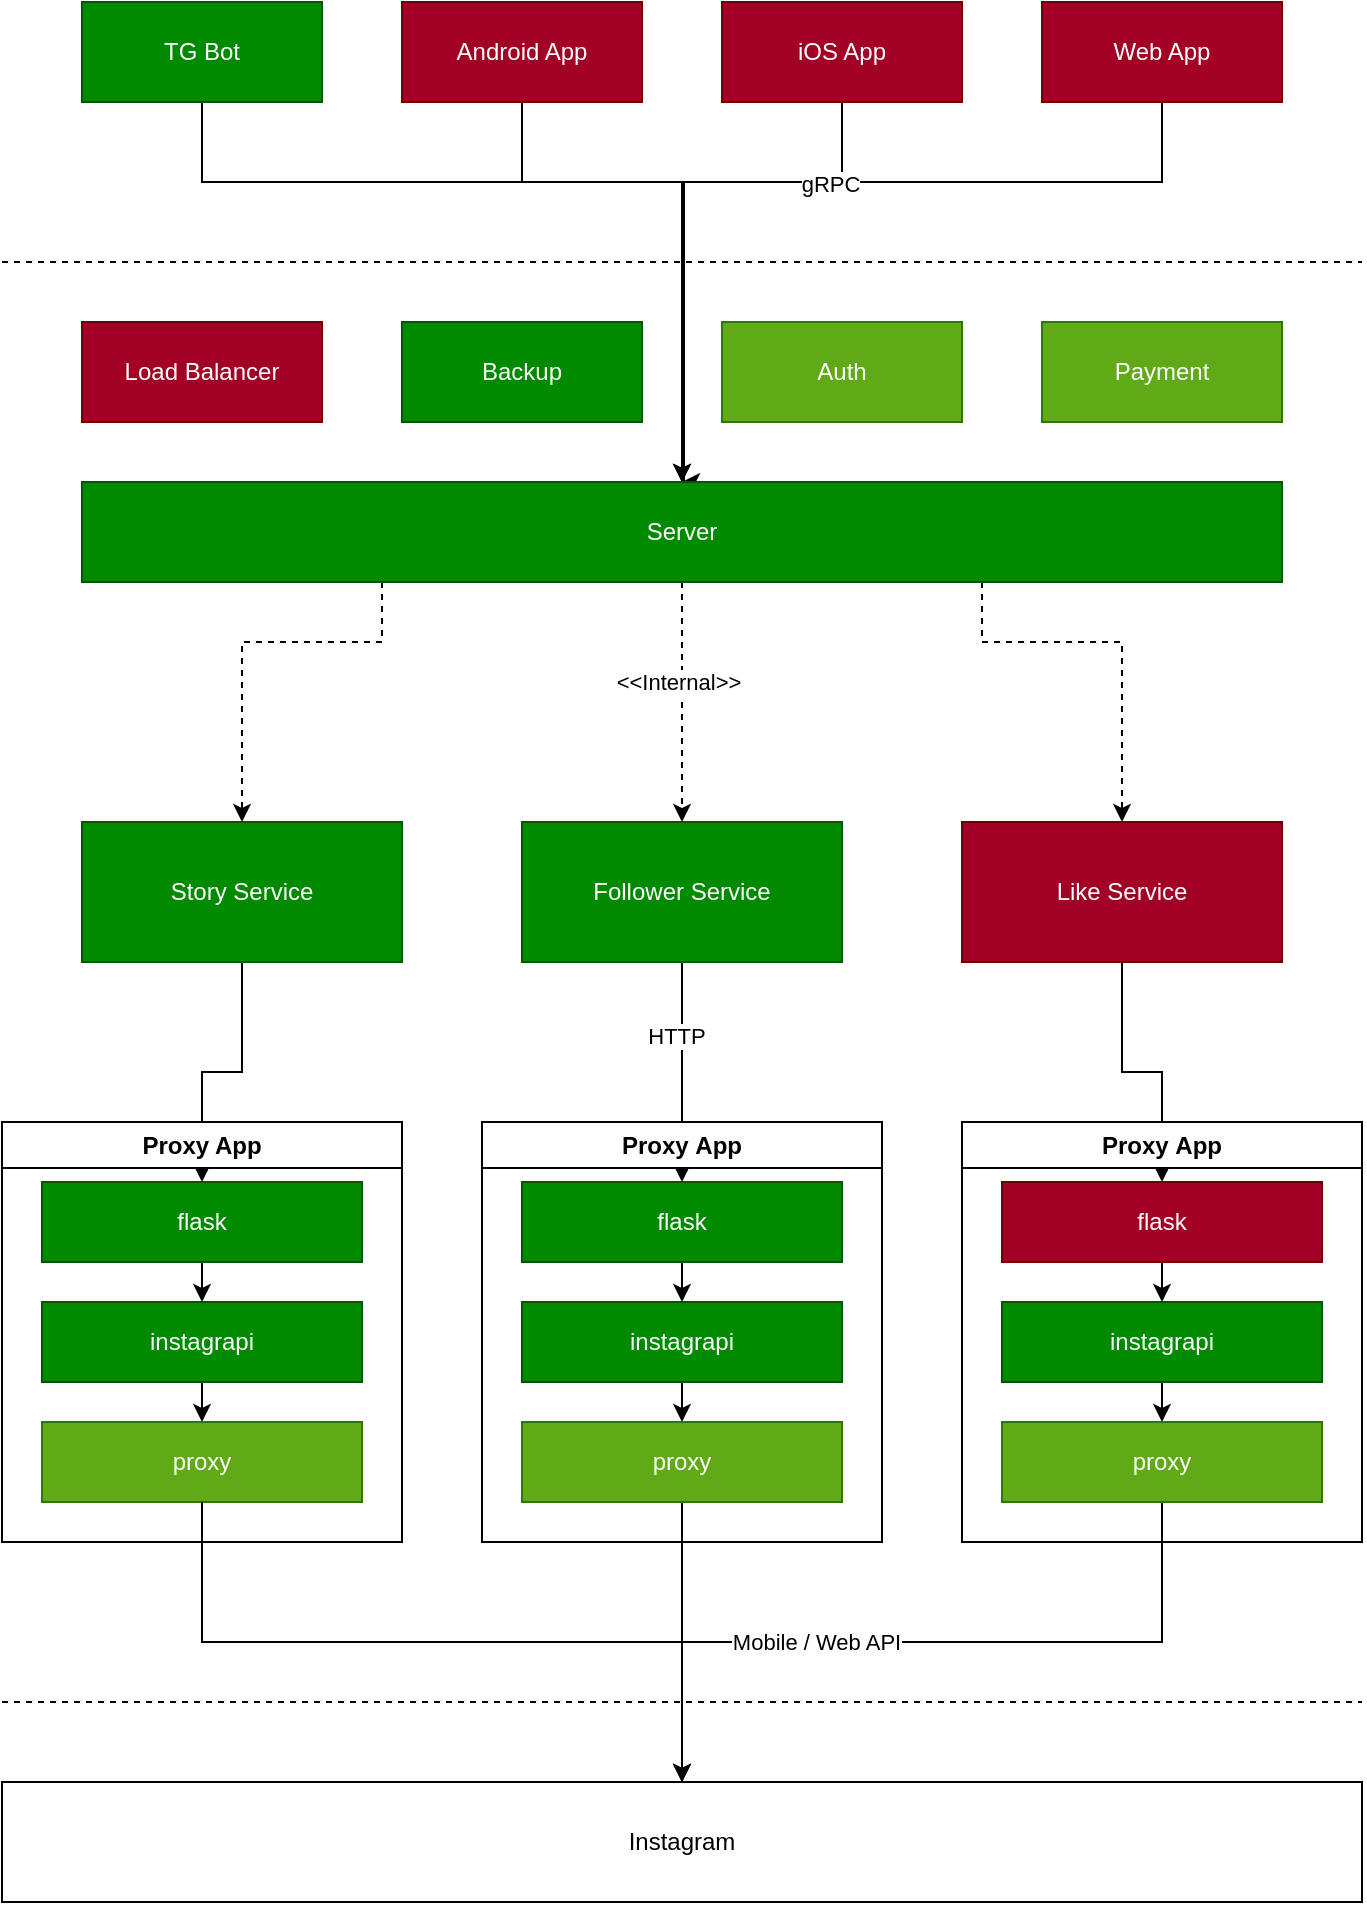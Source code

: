 <mxfile version="21.5.0" type="device">
  <diagram name="Page-1" id="KMoHbYczXNuGFcLqeRB3">
    <mxGraphModel dx="1434" dy="789" grid="1" gridSize="10" guides="1" tooltips="1" connect="1" arrows="1" fold="1" page="1" pageScale="1" pageWidth="850" pageHeight="1100" math="0" shadow="0">
      <root>
        <mxCell id="0" />
        <mxCell id="1" parent="0" />
        <mxCell id="dW1gscYY4cL6FrJk65pD-2" value="" style="endArrow=none;dashed=1;html=1;rounded=0;" parent="1" edge="1">
          <mxGeometry width="50" height="50" relative="1" as="geometry">
            <mxPoint x="80" y="200" as="sourcePoint" />
            <mxPoint x="760" y="200" as="targetPoint" />
          </mxGeometry>
        </mxCell>
        <mxCell id="dW1gscYY4cL6FrJk65pD-13" style="edgeStyle=orthogonalEdgeStyle;rounded=0;orthogonalLoop=1;jettySize=auto;html=1;exitX=0.5;exitY=1;exitDx=0;exitDy=0;entryX=0.5;entryY=0;entryDx=0;entryDy=0;" parent="1" source="dW1gscYY4cL6FrJk65pD-3" target="dW1gscYY4cL6FrJk65pD-8" edge="1">
          <mxGeometry relative="1" as="geometry">
            <Array as="points">
              <mxPoint x="180" y="160" />
              <mxPoint x="420" y="160" />
            </Array>
          </mxGeometry>
        </mxCell>
        <mxCell id="dW1gscYY4cL6FrJk65pD-3" value="TG Bot" style="rounded=0;whiteSpace=wrap;html=1;fillColor=#008a00;fontColor=#ffffff;strokeColor=#005700;" parent="1" vertex="1">
          <mxGeometry x="120" y="70" width="120" height="50" as="geometry" />
        </mxCell>
        <mxCell id="dW1gscYY4cL6FrJk65pD-65" style="edgeStyle=orthogonalEdgeStyle;rounded=0;orthogonalLoop=1;jettySize=auto;html=1;exitX=0.5;exitY=1;exitDx=0;exitDy=0;entryX=0.5;entryY=0;entryDx=0;entryDy=0;" parent="1" source="dW1gscYY4cL6FrJk65pD-4" target="dW1gscYY4cL6FrJk65pD-8" edge="1">
          <mxGeometry relative="1" as="geometry">
            <Array as="points">
              <mxPoint x="340" y="160" />
              <mxPoint x="420" y="160" />
            </Array>
          </mxGeometry>
        </mxCell>
        <mxCell id="dW1gscYY4cL6FrJk65pD-4" value="Android App" style="rounded=0;whiteSpace=wrap;html=1;fillColor=#a20025;fontColor=#ffffff;strokeColor=#6F0000;" parent="1" vertex="1">
          <mxGeometry x="280" y="70" width="120" height="50" as="geometry" />
        </mxCell>
        <mxCell id="dW1gscYY4cL6FrJk65pD-66" style="edgeStyle=orthogonalEdgeStyle;rounded=0;orthogonalLoop=1;jettySize=auto;html=1;exitX=0.5;exitY=1;exitDx=0;exitDy=0;" parent="1" source="dW1gscYY4cL6FrJk65pD-5" edge="1">
          <mxGeometry relative="1" as="geometry">
            <mxPoint x="420" y="310" as="targetPoint" />
            <Array as="points">
              <mxPoint x="500" y="160" />
              <mxPoint x="421" y="160" />
            </Array>
          </mxGeometry>
        </mxCell>
        <mxCell id="dW1gscYY4cL6FrJk65pD-5" value="iOS App" style="rounded=0;whiteSpace=wrap;html=1;fillColor=#a20025;fontColor=#ffffff;strokeColor=#6F0000;" parent="1" vertex="1">
          <mxGeometry x="440" y="70" width="120" height="50" as="geometry" />
        </mxCell>
        <mxCell id="dW1gscYY4cL6FrJk65pD-14" style="edgeStyle=orthogonalEdgeStyle;rounded=0;orthogonalLoop=1;jettySize=auto;html=1;exitX=0.5;exitY=1;exitDx=0;exitDy=0;entryX=0.5;entryY=0;entryDx=0;entryDy=0;" parent="1" source="dW1gscYY4cL6FrJk65pD-6" target="dW1gscYY4cL6FrJk65pD-8" edge="1">
          <mxGeometry relative="1" as="geometry">
            <Array as="points">
              <mxPoint x="660" y="160" />
              <mxPoint x="420" y="160" />
            </Array>
          </mxGeometry>
        </mxCell>
        <mxCell id="dW1gscYY4cL6FrJk65pD-15" value="gRPC" style="edgeLabel;html=1;align=center;verticalAlign=middle;resizable=0;points=[];" parent="dW1gscYY4cL6FrJk65pD-14" vertex="1" connectable="0">
          <mxGeometry x="-0.039" y="1" relative="1" as="geometry">
            <mxPoint as="offset" />
          </mxGeometry>
        </mxCell>
        <mxCell id="dW1gscYY4cL6FrJk65pD-6" value="Web App" style="rounded=0;whiteSpace=wrap;html=1;fillColor=#a20025;fontColor=#ffffff;strokeColor=#6F0000;" parent="1" vertex="1">
          <mxGeometry x="600" y="70" width="120" height="50" as="geometry" />
        </mxCell>
        <mxCell id="dW1gscYY4cL6FrJk65pD-16" style="edgeStyle=orthogonalEdgeStyle;rounded=0;orthogonalLoop=1;jettySize=auto;html=1;exitX=0.25;exitY=1;exitDx=0;exitDy=0;entryX=0.5;entryY=0;entryDx=0;entryDy=0;dashed=1;" parent="1" source="dW1gscYY4cL6FrJk65pD-8" target="dW1gscYY4cL6FrJk65pD-9" edge="1">
          <mxGeometry relative="1" as="geometry">
            <Array as="points">
              <mxPoint x="270" y="390" />
              <mxPoint x="200" y="390" />
            </Array>
          </mxGeometry>
        </mxCell>
        <mxCell id="dW1gscYY4cL6FrJk65pD-17" style="edgeStyle=orthogonalEdgeStyle;rounded=0;orthogonalLoop=1;jettySize=auto;html=1;exitX=0.75;exitY=1;exitDx=0;exitDy=0;entryX=0.5;entryY=0;entryDx=0;entryDy=0;dashed=1;" parent="1" source="dW1gscYY4cL6FrJk65pD-8" target="dW1gscYY4cL6FrJk65pD-11" edge="1">
          <mxGeometry relative="1" as="geometry">
            <Array as="points">
              <mxPoint x="570" y="390" />
              <mxPoint x="640" y="390" />
            </Array>
          </mxGeometry>
        </mxCell>
        <mxCell id="dW1gscYY4cL6FrJk65pD-18" style="edgeStyle=orthogonalEdgeStyle;rounded=0;orthogonalLoop=1;jettySize=auto;html=1;exitX=0.5;exitY=1;exitDx=0;exitDy=0;entryX=0.5;entryY=0;entryDx=0;entryDy=0;dashed=1;" parent="1" source="dW1gscYY4cL6FrJk65pD-8" target="dW1gscYY4cL6FrJk65pD-10" edge="1">
          <mxGeometry relative="1" as="geometry" />
        </mxCell>
        <mxCell id="hf_uCQB1vSuud_uUJL4e-1" value="&amp;lt;&amp;lt;Internal&amp;gt;&amp;gt;" style="edgeLabel;html=1;align=center;verticalAlign=middle;resizable=0;points=[];" parent="dW1gscYY4cL6FrJk65pD-18" vertex="1" connectable="0">
          <mxGeometry x="-0.167" y="-2" relative="1" as="geometry">
            <mxPoint as="offset" />
          </mxGeometry>
        </mxCell>
        <mxCell id="dW1gscYY4cL6FrJk65pD-8" value="Server" style="rounded=0;whiteSpace=wrap;html=1;fillColor=#008a00;fontColor=#ffffff;strokeColor=#005700;" parent="1" vertex="1">
          <mxGeometry x="120" y="310" width="600" height="50" as="geometry" />
        </mxCell>
        <mxCell id="dW1gscYY4cL6FrJk65pD-61" style="edgeStyle=orthogonalEdgeStyle;rounded=0;orthogonalLoop=1;jettySize=auto;html=1;exitX=0.5;exitY=1;exitDx=0;exitDy=0;entryX=0.5;entryY=0;entryDx=0;entryDy=0;" parent="1" source="dW1gscYY4cL6FrJk65pD-9" target="dW1gscYY4cL6FrJk65pD-42" edge="1">
          <mxGeometry relative="1" as="geometry" />
        </mxCell>
        <mxCell id="dW1gscYY4cL6FrJk65pD-9" value="Story Service" style="rounded=0;whiteSpace=wrap;html=1;fillColor=#008a00;fontColor=#ffffff;strokeColor=#005700;" parent="1" vertex="1">
          <mxGeometry x="120" y="480" width="160" height="70" as="geometry" />
        </mxCell>
        <mxCell id="dW1gscYY4cL6FrJk65pD-62" style="edgeStyle=orthogonalEdgeStyle;rounded=0;orthogonalLoop=1;jettySize=auto;html=1;exitX=0.5;exitY=1;exitDx=0;exitDy=0;entryX=0.5;entryY=0;entryDx=0;entryDy=0;" parent="1" source="dW1gscYY4cL6FrJk65pD-10" target="dW1gscYY4cL6FrJk65pD-52" edge="1">
          <mxGeometry relative="1" as="geometry" />
        </mxCell>
        <mxCell id="kYz_rnYHtmtPqe3iS2p_-5" value="HTTP" style="edgeLabel;html=1;align=center;verticalAlign=middle;resizable=0;points=[];" parent="dW1gscYY4cL6FrJk65pD-62" vertex="1" connectable="0">
          <mxGeometry x="-0.327" y="-3" relative="1" as="geometry">
            <mxPoint as="offset" />
          </mxGeometry>
        </mxCell>
        <mxCell id="dW1gscYY4cL6FrJk65pD-10" value="Follower Service" style="rounded=0;whiteSpace=wrap;html=1;fillColor=#008a00;fontColor=#ffffff;strokeColor=#005700;" parent="1" vertex="1">
          <mxGeometry x="340" y="480" width="160" height="70" as="geometry" />
        </mxCell>
        <mxCell id="dW1gscYY4cL6FrJk65pD-63" style="edgeStyle=orthogonalEdgeStyle;rounded=0;orthogonalLoop=1;jettySize=auto;html=1;exitX=0.5;exitY=1;exitDx=0;exitDy=0;entryX=0.5;entryY=0;entryDx=0;entryDy=0;" parent="1" source="dW1gscYY4cL6FrJk65pD-11" target="dW1gscYY4cL6FrJk65pD-60" edge="1">
          <mxGeometry relative="1" as="geometry" />
        </mxCell>
        <mxCell id="dW1gscYY4cL6FrJk65pD-11" value="Like Service" style="rounded=0;whiteSpace=wrap;html=1;fillColor=#a20025;fontColor=#ffffff;strokeColor=#6F0000;" parent="1" vertex="1">
          <mxGeometry x="560" y="480" width="160" height="70" as="geometry" />
        </mxCell>
        <mxCell id="dW1gscYY4cL6FrJk65pD-19" value="Load Balancer" style="rounded=0;whiteSpace=wrap;html=1;fillColor=#a20025;fontColor=#ffffff;strokeColor=#6F0000;" parent="1" vertex="1">
          <mxGeometry x="120" y="230" width="120" height="50" as="geometry" />
        </mxCell>
        <mxCell id="dW1gscYY4cL6FrJk65pD-21" value="Proxy App" style="swimlane;whiteSpace=wrap;html=1;" parent="1" vertex="1">
          <mxGeometry x="80" y="630" width="200" height="210" as="geometry" />
        </mxCell>
        <mxCell id="dW1gscYY4cL6FrJk65pD-22" value="proxy" style="rounded=0;whiteSpace=wrap;html=1;fillColor=#60a917;fontColor=#ffffff;strokeColor=#2D7600;" parent="dW1gscYY4cL6FrJk65pD-21" vertex="1">
          <mxGeometry x="20" y="150" width="160" height="40" as="geometry" />
        </mxCell>
        <mxCell id="dW1gscYY4cL6FrJk65pD-35" style="edgeStyle=orthogonalEdgeStyle;rounded=0;orthogonalLoop=1;jettySize=auto;html=1;exitX=0.5;exitY=1;exitDx=0;exitDy=0;entryX=0.5;entryY=0;entryDx=0;entryDy=0;" parent="dW1gscYY4cL6FrJk65pD-21" source="dW1gscYY4cL6FrJk65pD-32" target="dW1gscYY4cL6FrJk65pD-22" edge="1">
          <mxGeometry relative="1" as="geometry" />
        </mxCell>
        <mxCell id="dW1gscYY4cL6FrJk65pD-32" value="instagrapi" style="rounded=0;whiteSpace=wrap;html=1;fillColor=#008a00;fontColor=#ffffff;strokeColor=#005700;" parent="dW1gscYY4cL6FrJk65pD-21" vertex="1">
          <mxGeometry x="20" y="90" width="160" height="40" as="geometry" />
        </mxCell>
        <mxCell id="dW1gscYY4cL6FrJk65pD-53" style="edgeStyle=orthogonalEdgeStyle;rounded=0;orthogonalLoop=1;jettySize=auto;html=1;exitX=0.5;exitY=1;exitDx=0;exitDy=0;entryX=0.5;entryY=0;entryDx=0;entryDy=0;" parent="dW1gscYY4cL6FrJk65pD-21" source="dW1gscYY4cL6FrJk65pD-42" target="dW1gscYY4cL6FrJk65pD-32" edge="1">
          <mxGeometry relative="1" as="geometry" />
        </mxCell>
        <mxCell id="dW1gscYY4cL6FrJk65pD-42" value="flask" style="rounded=0;whiteSpace=wrap;html=1;fillColor=#008a00;fontColor=#ffffff;strokeColor=#005700;" parent="dW1gscYY4cL6FrJk65pD-21" vertex="1">
          <mxGeometry x="20" y="30" width="160" height="40" as="geometry" />
        </mxCell>
        <mxCell id="dW1gscYY4cL6FrJk65pD-31" value="Instagram" style="rounded=0;whiteSpace=wrap;html=1;" parent="1" vertex="1">
          <mxGeometry x="80" y="960" width="680" height="60" as="geometry" />
        </mxCell>
        <mxCell id="dW1gscYY4cL6FrJk65pD-38" style="edgeStyle=orthogonalEdgeStyle;rounded=0;orthogonalLoop=1;jettySize=auto;html=1;exitX=0.5;exitY=1;exitDx=0;exitDy=0;entryX=0.5;entryY=0;entryDx=0;entryDy=0;" parent="1" source="dW1gscYY4cL6FrJk65pD-22" target="dW1gscYY4cL6FrJk65pD-31" edge="1">
          <mxGeometry relative="1" as="geometry" />
        </mxCell>
        <mxCell id="dW1gscYY4cL6FrJk65pD-39" style="edgeStyle=orthogonalEdgeStyle;rounded=0;orthogonalLoop=1;jettySize=auto;html=1;exitX=0.5;exitY=1;exitDx=0;exitDy=0;entryX=0.5;entryY=0;entryDx=0;entryDy=0;" parent="1" source="dW1gscYY4cL6FrJk65pD-49" target="dW1gscYY4cL6FrJk65pD-31" edge="1">
          <mxGeometry relative="1" as="geometry">
            <mxPoint x="420" y="820" as="sourcePoint" />
          </mxGeometry>
        </mxCell>
        <mxCell id="dW1gscYY4cL6FrJk65pD-40" style="edgeStyle=orthogonalEdgeStyle;rounded=0;orthogonalLoop=1;jettySize=auto;html=1;exitX=0.5;exitY=1;exitDx=0;exitDy=0;entryX=0.5;entryY=0;entryDx=0;entryDy=0;" parent="1" source="dW1gscYY4cL6FrJk65pD-56" target="dW1gscYY4cL6FrJk65pD-31" edge="1">
          <mxGeometry relative="1" as="geometry">
            <mxPoint x="660" y="820" as="sourcePoint" />
          </mxGeometry>
        </mxCell>
        <mxCell id="kYz_rnYHtmtPqe3iS2p_-3" value="Mobile / Web API" style="edgeLabel;html=1;align=center;verticalAlign=middle;resizable=0;points=[];" parent="dW1gscYY4cL6FrJk65pD-40" vertex="1" connectable="0">
          <mxGeometry x="0.281" relative="1" as="geometry">
            <mxPoint as="offset" />
          </mxGeometry>
        </mxCell>
        <mxCell id="dW1gscYY4cL6FrJk65pD-41" value="" style="endArrow=none;dashed=1;html=1;rounded=0;" parent="1" edge="1">
          <mxGeometry width="50" height="50" relative="1" as="geometry">
            <mxPoint x="80" y="920" as="sourcePoint" />
            <mxPoint x="760" y="920" as="targetPoint" />
          </mxGeometry>
        </mxCell>
        <mxCell id="dW1gscYY4cL6FrJk65pD-48" value="Proxy&amp;nbsp;App" style="swimlane;whiteSpace=wrap;html=1;" parent="1" vertex="1">
          <mxGeometry x="320" y="630" width="200" height="210" as="geometry" />
        </mxCell>
        <mxCell id="dW1gscYY4cL6FrJk65pD-49" value="proxy" style="rounded=0;whiteSpace=wrap;html=1;fillColor=#60a917;fontColor=#ffffff;strokeColor=#2D7600;" parent="dW1gscYY4cL6FrJk65pD-48" vertex="1">
          <mxGeometry x="20" y="150" width="160" height="40" as="geometry" />
        </mxCell>
        <mxCell id="dW1gscYY4cL6FrJk65pD-50" style="edgeStyle=orthogonalEdgeStyle;rounded=0;orthogonalLoop=1;jettySize=auto;html=1;exitX=0.5;exitY=1;exitDx=0;exitDy=0;entryX=0.5;entryY=0;entryDx=0;entryDy=0;" parent="dW1gscYY4cL6FrJk65pD-48" source="dW1gscYY4cL6FrJk65pD-51" target="dW1gscYY4cL6FrJk65pD-49" edge="1">
          <mxGeometry relative="1" as="geometry" />
        </mxCell>
        <mxCell id="dW1gscYY4cL6FrJk65pD-51" value="instagrapi" style="rounded=0;whiteSpace=wrap;html=1;fillColor=#008a00;fontColor=#ffffff;strokeColor=#005700;" parent="dW1gscYY4cL6FrJk65pD-48" vertex="1">
          <mxGeometry x="20" y="90" width="160" height="40" as="geometry" />
        </mxCell>
        <mxCell id="dW1gscYY4cL6FrJk65pD-54" style="edgeStyle=orthogonalEdgeStyle;rounded=0;orthogonalLoop=1;jettySize=auto;html=1;exitX=0.5;exitY=1;exitDx=0;exitDy=0;entryX=0.5;entryY=0;entryDx=0;entryDy=0;" parent="dW1gscYY4cL6FrJk65pD-48" source="dW1gscYY4cL6FrJk65pD-52" target="dW1gscYY4cL6FrJk65pD-51" edge="1">
          <mxGeometry relative="1" as="geometry" />
        </mxCell>
        <mxCell id="dW1gscYY4cL6FrJk65pD-52" value="flask" style="rounded=0;whiteSpace=wrap;html=1;fillColor=#008a00;fontColor=#ffffff;strokeColor=#005700;" parent="dW1gscYY4cL6FrJk65pD-48" vertex="1">
          <mxGeometry x="20" y="30" width="160" height="40" as="geometry" />
        </mxCell>
        <mxCell id="dW1gscYY4cL6FrJk65pD-55" value="Proxy&amp;nbsp;App" style="swimlane;whiteSpace=wrap;html=1;" parent="1" vertex="1">
          <mxGeometry x="560" y="630" width="200" height="210" as="geometry" />
        </mxCell>
        <mxCell id="dW1gscYY4cL6FrJk65pD-56" value="proxy" style="rounded=0;whiteSpace=wrap;html=1;fillColor=#60a917;fontColor=#ffffff;strokeColor=#2D7600;" parent="dW1gscYY4cL6FrJk65pD-55" vertex="1">
          <mxGeometry x="20" y="150" width="160" height="40" as="geometry" />
        </mxCell>
        <mxCell id="dW1gscYY4cL6FrJk65pD-57" style="edgeStyle=orthogonalEdgeStyle;rounded=0;orthogonalLoop=1;jettySize=auto;html=1;exitX=0.5;exitY=1;exitDx=0;exitDy=0;entryX=0.5;entryY=0;entryDx=0;entryDy=0;" parent="dW1gscYY4cL6FrJk65pD-55" source="dW1gscYY4cL6FrJk65pD-58" target="dW1gscYY4cL6FrJk65pD-56" edge="1">
          <mxGeometry relative="1" as="geometry" />
        </mxCell>
        <mxCell id="dW1gscYY4cL6FrJk65pD-58" value="instagrapi" style="rounded=0;whiteSpace=wrap;html=1;fillColor=#008a00;fontColor=#ffffff;strokeColor=#005700;" parent="dW1gscYY4cL6FrJk65pD-55" vertex="1">
          <mxGeometry x="20" y="90" width="160" height="40" as="geometry" />
        </mxCell>
        <mxCell id="dW1gscYY4cL6FrJk65pD-59" style="edgeStyle=orthogonalEdgeStyle;rounded=0;orthogonalLoop=1;jettySize=auto;html=1;exitX=0.5;exitY=1;exitDx=0;exitDy=0;entryX=0.5;entryY=0;entryDx=0;entryDy=0;" parent="dW1gscYY4cL6FrJk65pD-55" source="dW1gscYY4cL6FrJk65pD-60" target="dW1gscYY4cL6FrJk65pD-58" edge="1">
          <mxGeometry relative="1" as="geometry" />
        </mxCell>
        <mxCell id="dW1gscYY4cL6FrJk65pD-60" value="flask" style="rounded=0;whiteSpace=wrap;html=1;fillColor=#a20025;fontColor=#ffffff;strokeColor=#6F0000;" parent="dW1gscYY4cL6FrJk65pD-55" vertex="1">
          <mxGeometry x="20" y="30" width="160" height="40" as="geometry" />
        </mxCell>
        <mxCell id="dW1gscYY4cL6FrJk65pD-67" value="Backup" style="rounded=0;whiteSpace=wrap;html=1;fillColor=#008a00;fontColor=#ffffff;strokeColor=#005700;" parent="1" vertex="1">
          <mxGeometry x="280" y="230" width="120" height="50" as="geometry" />
        </mxCell>
        <mxCell id="dW1gscYY4cL6FrJk65pD-68" value="Auth" style="rounded=0;whiteSpace=wrap;html=1;fillColor=#60a917;fontColor=#ffffff;strokeColor=#2D7600;" parent="1" vertex="1">
          <mxGeometry x="440" y="230" width="120" height="50" as="geometry" />
        </mxCell>
        <mxCell id="dW1gscYY4cL6FrJk65pD-69" value="Payment" style="rounded=0;whiteSpace=wrap;html=1;fillColor=#60a917;fontColor=#ffffff;strokeColor=#2D7600;" parent="1" vertex="1">
          <mxGeometry x="600" y="230" width="120" height="50" as="geometry" />
        </mxCell>
      </root>
    </mxGraphModel>
  </diagram>
</mxfile>
